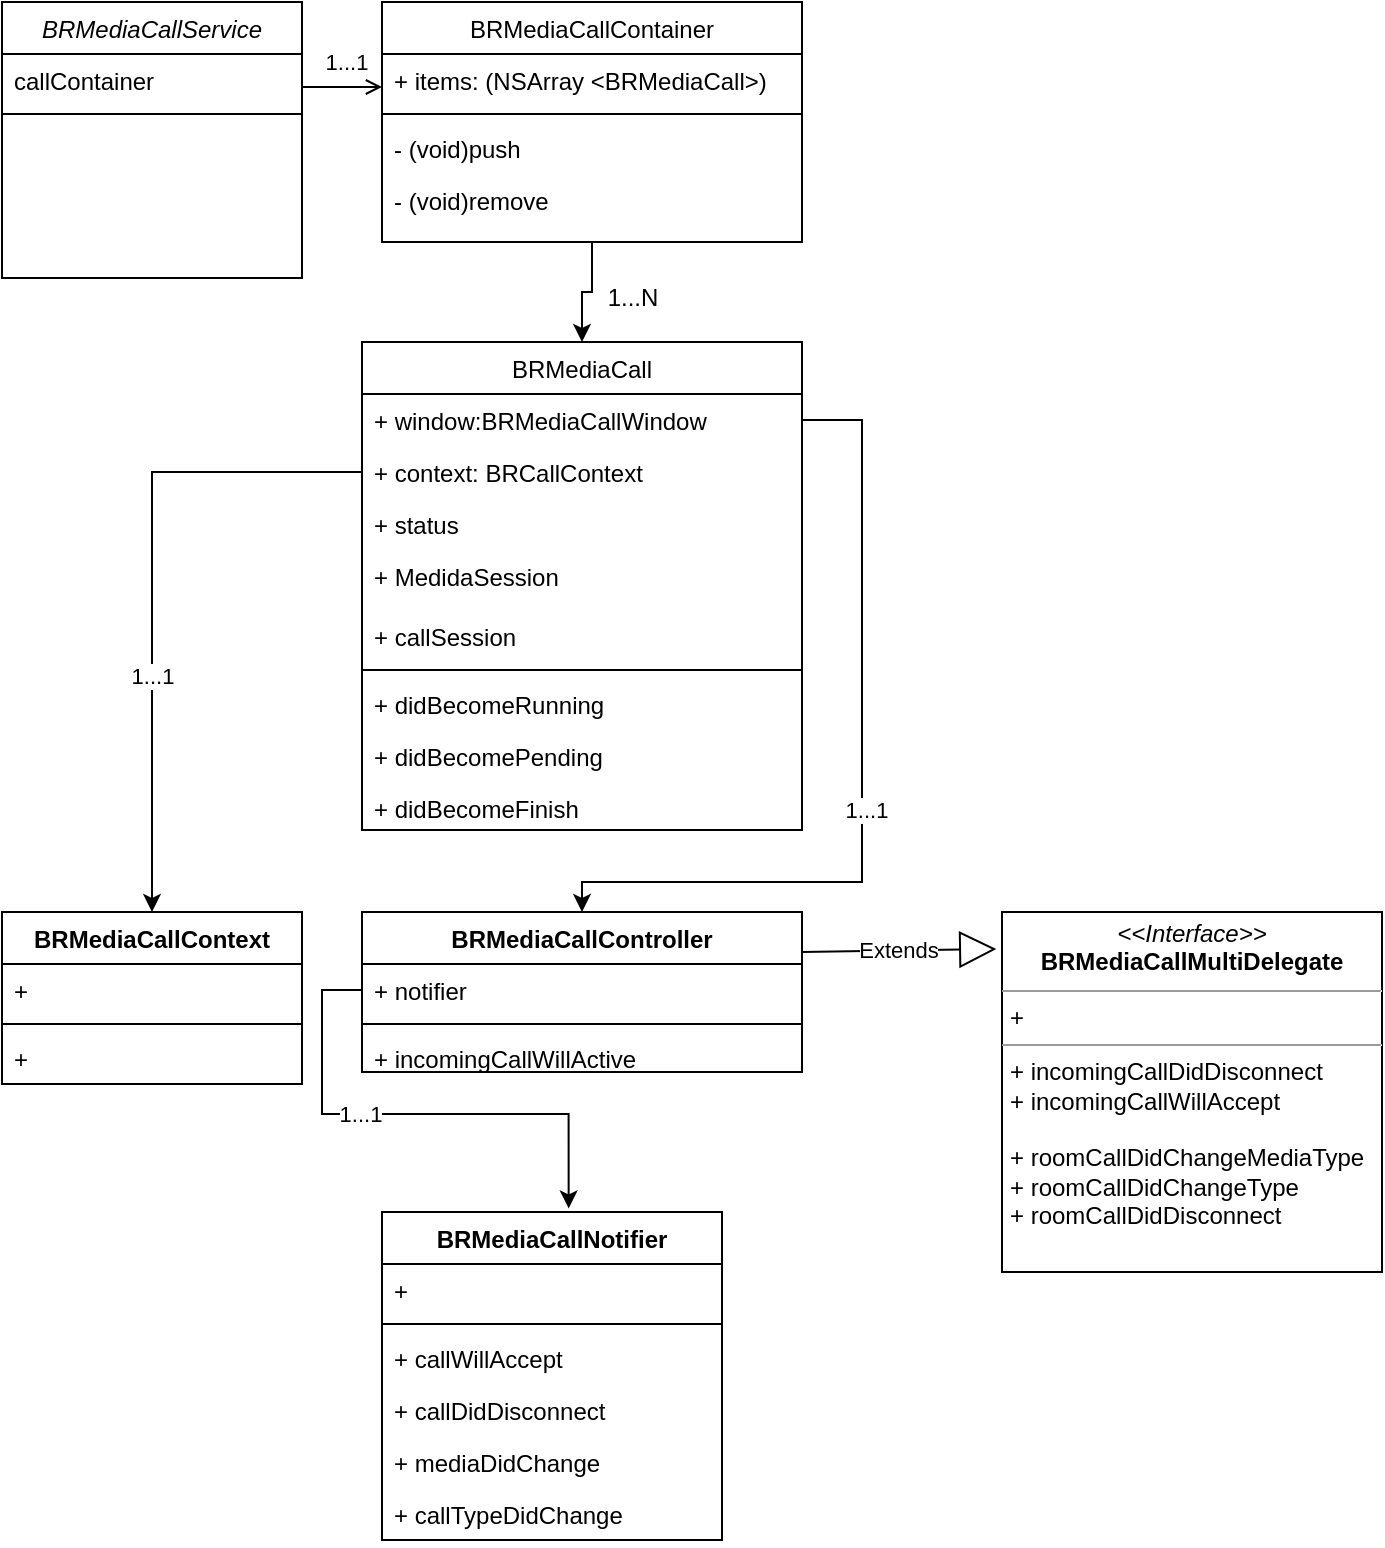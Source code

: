 <mxfile version="18.1.1" type="github">
  <diagram id="C5RBs43oDa-KdzZeNtuy" name="Page-1">
    <mxGraphModel dx="1754" dy="809" grid="1" gridSize="10" guides="1" tooltips="1" connect="1" arrows="1" fold="1" page="1" pageScale="1" pageWidth="827" pageHeight="1169" math="0" shadow="0">
      <root>
        <mxCell id="WIyWlLk6GJQsqaUBKTNV-0" />
        <mxCell id="WIyWlLk6GJQsqaUBKTNV-1" parent="WIyWlLk6GJQsqaUBKTNV-0" />
        <mxCell id="zkfFHV4jXpPFQw0GAbJ--0" value="BRMediaCallService" style="swimlane;fontStyle=2;align=center;verticalAlign=top;childLayout=stackLayout;horizontal=1;startSize=26;horizontalStack=0;resizeParent=1;resizeLast=0;collapsible=1;marginBottom=0;rounded=0;shadow=0;strokeWidth=1;" parent="WIyWlLk6GJQsqaUBKTNV-1" vertex="1">
          <mxGeometry x="20" y="20" width="150" height="138" as="geometry">
            <mxRectangle x="230" y="140" width="160" height="26" as="alternateBounds" />
          </mxGeometry>
        </mxCell>
        <mxCell id="zkfFHV4jXpPFQw0GAbJ--1" value="callContainer" style="text;align=left;verticalAlign=top;spacingLeft=4;spacingRight=4;overflow=hidden;rotatable=0;points=[[0,0.5],[1,0.5]];portConstraint=eastwest;" parent="zkfFHV4jXpPFQw0GAbJ--0" vertex="1">
          <mxGeometry y="26" width="150" height="26" as="geometry" />
        </mxCell>
        <mxCell id="zkfFHV4jXpPFQw0GAbJ--4" value="" style="line;html=1;strokeWidth=1;align=left;verticalAlign=middle;spacingTop=-1;spacingLeft=3;spacingRight=3;rotatable=0;labelPosition=right;points=[];portConstraint=eastwest;" parent="zkfFHV4jXpPFQw0GAbJ--0" vertex="1">
          <mxGeometry y="52" width="150" height="8" as="geometry" />
        </mxCell>
        <mxCell id="2FAIhImoJMRV1DTdRBQq-52" style="edgeStyle=orthogonalEdgeStyle;rounded=0;orthogonalLoop=1;jettySize=auto;html=1;exitX=0;exitY=0.5;exitDx=0;exitDy=0;entryX=0.5;entryY=0;entryDx=0;entryDy=0;" edge="1" parent="WIyWlLk6GJQsqaUBKTNV-1" source="2FAIhImoJMRV1DTdRBQq-13" target="2FAIhImoJMRV1DTdRBQq-48">
          <mxGeometry relative="1" as="geometry">
            <mxPoint x="310" y="230" as="targetPoint" />
          </mxGeometry>
        </mxCell>
        <mxCell id="2FAIhImoJMRV1DTdRBQq-53" value="1...1" style="edgeLabel;html=1;align=center;verticalAlign=middle;resizable=0;points=[];" vertex="1" connectable="0" parent="2FAIhImoJMRV1DTdRBQq-52">
          <mxGeometry x="0.274" relative="1" as="geometry">
            <mxPoint as="offset" />
          </mxGeometry>
        </mxCell>
        <mxCell id="zkfFHV4jXpPFQw0GAbJ--17" value="BRMediaCallContainer" style="swimlane;fontStyle=0;align=center;verticalAlign=top;childLayout=stackLayout;horizontal=1;startSize=26;horizontalStack=0;resizeParent=1;resizeLast=0;collapsible=1;marginBottom=0;rounded=0;shadow=0;strokeWidth=1;" parent="WIyWlLk6GJQsqaUBKTNV-1" vertex="1">
          <mxGeometry x="210" y="20" width="210" height="120" as="geometry">
            <mxRectangle x="430" y="120" width="160" height="26" as="alternateBounds" />
          </mxGeometry>
        </mxCell>
        <mxCell id="2FAIhImoJMRV1DTdRBQq-9" value="+ items: (NSArray &lt;BRMediaCall&gt;)&#xa;" style="text;strokeColor=none;fillColor=none;align=left;verticalAlign=top;spacingLeft=4;spacingRight=4;overflow=hidden;rotatable=0;points=[[0,0.5],[1,0.5]];portConstraint=eastwest;" vertex="1" parent="zkfFHV4jXpPFQw0GAbJ--17">
          <mxGeometry y="26" width="210" height="26" as="geometry" />
        </mxCell>
        <mxCell id="zkfFHV4jXpPFQw0GAbJ--23" value="" style="line;html=1;strokeWidth=1;align=left;verticalAlign=middle;spacingTop=-1;spacingLeft=3;spacingRight=3;rotatable=0;labelPosition=right;points=[];portConstraint=eastwest;" parent="zkfFHV4jXpPFQw0GAbJ--17" vertex="1">
          <mxGeometry y="52" width="210" height="8" as="geometry" />
        </mxCell>
        <mxCell id="zkfFHV4jXpPFQw0GAbJ--18" value="- (void)push" style="text;align=left;verticalAlign=top;spacingLeft=4;spacingRight=4;overflow=hidden;rotatable=0;points=[[0,0.5],[1,0.5]];portConstraint=eastwest;" parent="zkfFHV4jXpPFQw0GAbJ--17" vertex="1">
          <mxGeometry y="60" width="210" height="26" as="geometry" />
        </mxCell>
        <mxCell id="zkfFHV4jXpPFQw0GAbJ--19" value="- (void)remove" style="text;align=left;verticalAlign=top;spacingLeft=4;spacingRight=4;overflow=hidden;rotatable=0;points=[[0,0.5],[1,0.5]];portConstraint=eastwest;rounded=0;shadow=0;html=0;" parent="zkfFHV4jXpPFQw0GAbJ--17" vertex="1">
          <mxGeometry y="86" width="210" height="30" as="geometry" />
        </mxCell>
        <mxCell id="zkfFHV4jXpPFQw0GAbJ--26" value="" style="endArrow=open;shadow=0;strokeWidth=1;rounded=0;endFill=1;edgeStyle=elbowEdgeStyle;elbow=vertical;exitX=0.998;exitY=0.635;exitDx=0;exitDy=0;exitPerimeter=0;" parent="WIyWlLk6GJQsqaUBKTNV-1" source="zkfFHV4jXpPFQw0GAbJ--1" target="zkfFHV4jXpPFQw0GAbJ--17" edge="1">
          <mxGeometry x="0.5" y="41" relative="1" as="geometry">
            <mxPoint x="380" y="192" as="sourcePoint" />
            <mxPoint x="540" y="192" as="targetPoint" />
            <mxPoint x="-40" y="32" as="offset" />
          </mxGeometry>
        </mxCell>
        <mxCell id="2FAIhImoJMRV1DTdRBQq-26" value="1...1" style="edgeLabel;html=1;align=center;verticalAlign=middle;resizable=0;points=[];" vertex="1" connectable="0" parent="zkfFHV4jXpPFQw0GAbJ--26">
          <mxGeometry x="0.1" y="1" relative="1" as="geometry">
            <mxPoint y="-12" as="offset" />
          </mxGeometry>
        </mxCell>
        <mxCell id="2FAIhImoJMRV1DTdRBQq-24" style="edgeStyle=orthogonalEdgeStyle;rounded=0;orthogonalLoop=1;jettySize=auto;html=1;exitX=1;exitY=0.5;exitDx=0;exitDy=0;entryX=0.5;entryY=0;entryDx=0;entryDy=0;" edge="1" parent="WIyWlLk6GJQsqaUBKTNV-1" source="2FAIhImoJMRV1DTdRBQq-12" target="2FAIhImoJMRV1DTdRBQq-16">
          <mxGeometry relative="1" as="geometry">
            <Array as="points">
              <mxPoint x="450" y="229" />
              <mxPoint x="450" y="460" />
              <mxPoint x="310" y="460" />
            </Array>
          </mxGeometry>
        </mxCell>
        <mxCell id="2FAIhImoJMRV1DTdRBQq-28" value="1...1" style="edgeLabel;html=1;align=center;verticalAlign=middle;resizable=0;points=[];" vertex="1" connectable="0" parent="2FAIhImoJMRV1DTdRBQq-24">
          <mxGeometry x="0.083" y="2" relative="1" as="geometry">
            <mxPoint y="-1" as="offset" />
          </mxGeometry>
        </mxCell>
        <mxCell id="2FAIhImoJMRV1DTdRBQq-0" value="BRMediaCall" style="swimlane;fontStyle=0;align=center;verticalAlign=top;childLayout=stackLayout;horizontal=1;startSize=26;horizontalStack=0;resizeParent=1;resizeLast=0;collapsible=1;marginBottom=0;rounded=0;shadow=0;strokeWidth=1;" vertex="1" parent="WIyWlLk6GJQsqaUBKTNV-1">
          <mxGeometry x="200" y="190" width="220" height="244" as="geometry">
            <mxRectangle x="550" y="140" width="160" height="26" as="alternateBounds" />
          </mxGeometry>
        </mxCell>
        <mxCell id="2FAIhImoJMRV1DTdRBQq-12" value="+ window:BRMediaCallWindow" style="text;strokeColor=none;fillColor=none;align=left;verticalAlign=top;spacingLeft=4;spacingRight=4;overflow=hidden;rotatable=0;points=[[0,0.5],[1,0.5]];portConstraint=eastwest;" vertex="1" parent="2FAIhImoJMRV1DTdRBQq-0">
          <mxGeometry y="26" width="220" height="26" as="geometry" />
        </mxCell>
        <mxCell id="2FAIhImoJMRV1DTdRBQq-13" value="+ context: BRCallContext" style="text;strokeColor=none;fillColor=none;align=left;verticalAlign=top;spacingLeft=4;spacingRight=4;overflow=hidden;rotatable=0;points=[[0,0.5],[1,0.5]];portConstraint=eastwest;" vertex="1" parent="2FAIhImoJMRV1DTdRBQq-0">
          <mxGeometry y="52" width="220" height="26" as="geometry" />
        </mxCell>
        <mxCell id="2FAIhImoJMRV1DTdRBQq-14" value="+ status" style="text;strokeColor=none;fillColor=none;align=left;verticalAlign=top;spacingLeft=4;spacingRight=4;overflow=hidden;rotatable=0;points=[[0,0.5],[1,0.5]];portConstraint=eastwest;" vertex="1" parent="2FAIhImoJMRV1DTdRBQq-0">
          <mxGeometry y="78" width="220" height="26" as="geometry" />
        </mxCell>
        <mxCell id="2FAIhImoJMRV1DTdRBQq-35" value="+ MedidaSession" style="text;strokeColor=none;fillColor=none;align=left;verticalAlign=top;spacingLeft=4;spacingRight=4;overflow=hidden;rotatable=0;points=[[0,0.5],[1,0.5]];portConstraint=eastwest;" vertex="1" parent="2FAIhImoJMRV1DTdRBQq-0">
          <mxGeometry y="104" width="220" height="30" as="geometry" />
        </mxCell>
        <mxCell id="2FAIhImoJMRV1DTdRBQq-34" value="+ callSession" style="text;strokeColor=none;fillColor=none;align=left;verticalAlign=top;spacingLeft=4;spacingRight=4;overflow=hidden;rotatable=0;points=[[0,0.5],[1,0.5]];portConstraint=eastwest;" vertex="1" parent="2FAIhImoJMRV1DTdRBQq-0">
          <mxGeometry y="134" width="220" height="26" as="geometry" />
        </mxCell>
        <mxCell id="2FAIhImoJMRV1DTdRBQq-3" value="" style="line;html=1;strokeWidth=1;align=left;verticalAlign=middle;spacingTop=-1;spacingLeft=3;spacingRight=3;rotatable=0;labelPosition=right;points=[];portConstraint=eastwest;" vertex="1" parent="2FAIhImoJMRV1DTdRBQq-0">
          <mxGeometry y="160" width="220" height="8" as="geometry" />
        </mxCell>
        <mxCell id="2FAIhImoJMRV1DTdRBQq-38" value="+ didBecomeRunning" style="text;strokeColor=none;fillColor=none;align=left;verticalAlign=top;spacingLeft=4;spacingRight=4;overflow=hidden;rotatable=0;points=[[0,0.5],[1,0.5]];portConstraint=eastwest;" vertex="1" parent="2FAIhImoJMRV1DTdRBQq-0">
          <mxGeometry y="168" width="220" height="26" as="geometry" />
        </mxCell>
        <mxCell id="2FAIhImoJMRV1DTdRBQq-39" value="+ didBecomePending" style="text;strokeColor=none;fillColor=none;align=left;verticalAlign=top;spacingLeft=4;spacingRight=4;overflow=hidden;rotatable=0;points=[[0,0.5],[1,0.5]];portConstraint=eastwest;" vertex="1" parent="2FAIhImoJMRV1DTdRBQq-0">
          <mxGeometry y="194" width="220" height="26" as="geometry" />
        </mxCell>
        <mxCell id="2FAIhImoJMRV1DTdRBQq-45" value="+ didBecomeFinish" style="text;strokeColor=none;fillColor=none;align=left;verticalAlign=top;spacingLeft=4;spacingRight=4;overflow=hidden;rotatable=0;points=[[0,0.5],[1,0.5]];portConstraint=eastwest;" vertex="1" parent="2FAIhImoJMRV1DTdRBQq-0">
          <mxGeometry y="220" width="220" height="24" as="geometry" />
        </mxCell>
        <mxCell id="2FAIhImoJMRV1DTdRBQq-11" style="edgeStyle=orthogonalEdgeStyle;rounded=0;orthogonalLoop=1;jettySize=auto;html=1;entryX=0.5;entryY=0;entryDx=0;entryDy=0;exitX=0.5;exitY=1;exitDx=0;exitDy=0;" edge="1" parent="WIyWlLk6GJQsqaUBKTNV-1" source="zkfFHV4jXpPFQw0GAbJ--17" target="2FAIhImoJMRV1DTdRBQq-0">
          <mxGeometry relative="1" as="geometry">
            <mxPoint x="380" y="260" as="sourcePoint" />
          </mxGeometry>
        </mxCell>
        <mxCell id="2FAIhImoJMRV1DTdRBQq-60" style="edgeStyle=orthogonalEdgeStyle;rounded=0;orthogonalLoop=1;jettySize=auto;html=1;exitX=0;exitY=0.5;exitDx=0;exitDy=0;entryX=0.549;entryY=-0.011;entryDx=0;entryDy=0;entryPerimeter=0;" edge="1" parent="WIyWlLk6GJQsqaUBKTNV-1" source="2FAIhImoJMRV1DTdRBQq-17" target="2FAIhImoJMRV1DTdRBQq-20">
          <mxGeometry relative="1" as="geometry" />
        </mxCell>
        <mxCell id="2FAIhImoJMRV1DTdRBQq-63" value="1...1" style="edgeLabel;html=1;align=center;verticalAlign=middle;resizable=0;points=[];" vertex="1" connectable="0" parent="2FAIhImoJMRV1DTdRBQq-60">
          <mxGeometry x="-0.199" relative="1" as="geometry">
            <mxPoint as="offset" />
          </mxGeometry>
        </mxCell>
        <mxCell id="2FAIhImoJMRV1DTdRBQq-16" value="BRMediaCallController" style="swimlane;fontStyle=1;align=center;verticalAlign=top;childLayout=stackLayout;horizontal=1;startSize=26;horizontalStack=0;resizeParent=1;resizeParentMax=0;resizeLast=0;collapsible=1;marginBottom=0;" vertex="1" parent="WIyWlLk6GJQsqaUBKTNV-1">
          <mxGeometry x="200" y="475" width="220" height="80" as="geometry" />
        </mxCell>
        <mxCell id="2FAIhImoJMRV1DTdRBQq-17" value="+ notifier" style="text;strokeColor=none;fillColor=none;align=left;verticalAlign=top;spacingLeft=4;spacingRight=4;overflow=hidden;rotatable=0;points=[[0,0.5],[1,0.5]];portConstraint=eastwest;" vertex="1" parent="2FAIhImoJMRV1DTdRBQq-16">
          <mxGeometry y="26" width="220" height="26" as="geometry" />
        </mxCell>
        <mxCell id="2FAIhImoJMRV1DTdRBQq-18" value="" style="line;strokeWidth=1;fillColor=none;align=left;verticalAlign=middle;spacingTop=-1;spacingLeft=3;spacingRight=3;rotatable=0;labelPosition=right;points=[];portConstraint=eastwest;" vertex="1" parent="2FAIhImoJMRV1DTdRBQq-16">
          <mxGeometry y="52" width="220" height="8" as="geometry" />
        </mxCell>
        <mxCell id="2FAIhImoJMRV1DTdRBQq-37" value="+ incomingCallWillActive" style="text;strokeColor=none;fillColor=none;align=left;verticalAlign=top;spacingLeft=4;spacingRight=4;overflow=hidden;rotatable=0;points=[[0,0.5],[1,0.5]];portConstraint=eastwest;" vertex="1" parent="2FAIhImoJMRV1DTdRBQq-16">
          <mxGeometry y="60" width="220" height="20" as="geometry" />
        </mxCell>
        <mxCell id="2FAIhImoJMRV1DTdRBQq-20" value="BRMediaCallNotifier" style="swimlane;fontStyle=1;align=center;verticalAlign=top;childLayout=stackLayout;horizontal=1;startSize=26;horizontalStack=0;resizeParent=1;resizeParentMax=0;resizeLast=0;collapsible=1;marginBottom=0;" vertex="1" parent="WIyWlLk6GJQsqaUBKTNV-1">
          <mxGeometry x="210" y="625" width="170" height="164" as="geometry" />
        </mxCell>
        <mxCell id="2FAIhImoJMRV1DTdRBQq-21" value="+ " style="text;strokeColor=none;fillColor=none;align=left;verticalAlign=top;spacingLeft=4;spacingRight=4;overflow=hidden;rotatable=0;points=[[0,0.5],[1,0.5]];portConstraint=eastwest;" vertex="1" parent="2FAIhImoJMRV1DTdRBQq-20">
          <mxGeometry y="26" width="170" height="26" as="geometry" />
        </mxCell>
        <mxCell id="2FAIhImoJMRV1DTdRBQq-22" value="" style="line;strokeWidth=1;fillColor=none;align=left;verticalAlign=middle;spacingTop=-1;spacingLeft=3;spacingRight=3;rotatable=0;labelPosition=right;points=[];portConstraint=eastwest;" vertex="1" parent="2FAIhImoJMRV1DTdRBQq-20">
          <mxGeometry y="52" width="170" height="8" as="geometry" />
        </mxCell>
        <mxCell id="2FAIhImoJMRV1DTdRBQq-29" value="+ callWillAccept" style="text;strokeColor=none;fillColor=none;align=left;verticalAlign=top;spacingLeft=4;spacingRight=4;overflow=hidden;rotatable=0;points=[[0,0.5],[1,0.5]];portConstraint=eastwest;" vertex="1" parent="2FAIhImoJMRV1DTdRBQq-20">
          <mxGeometry y="60" width="170" height="26" as="geometry" />
        </mxCell>
        <mxCell id="2FAIhImoJMRV1DTdRBQq-23" value="+ callDidDisconnect" style="text;strokeColor=none;fillColor=none;align=left;verticalAlign=top;spacingLeft=4;spacingRight=4;overflow=hidden;rotatable=0;points=[[0,0.5],[1,0.5]];portConstraint=eastwest;" vertex="1" parent="2FAIhImoJMRV1DTdRBQq-20">
          <mxGeometry y="86" width="170" height="26" as="geometry" />
        </mxCell>
        <mxCell id="2FAIhImoJMRV1DTdRBQq-30" value="+ mediaDidChange" style="text;strokeColor=none;fillColor=none;align=left;verticalAlign=top;spacingLeft=4;spacingRight=4;overflow=hidden;rotatable=0;points=[[0,0.5],[1,0.5]];portConstraint=eastwest;" vertex="1" parent="2FAIhImoJMRV1DTdRBQq-20">
          <mxGeometry y="112" width="170" height="26" as="geometry" />
        </mxCell>
        <mxCell id="2FAIhImoJMRV1DTdRBQq-31" value="+ callTypeDidChange" style="text;strokeColor=none;fillColor=none;align=left;verticalAlign=top;spacingLeft=4;spacingRight=4;overflow=hidden;rotatable=0;points=[[0,0.5],[1,0.5]];portConstraint=eastwest;" vertex="1" parent="2FAIhImoJMRV1DTdRBQq-20">
          <mxGeometry y="138" width="170" height="26" as="geometry" />
        </mxCell>
        <mxCell id="2FAIhImoJMRV1DTdRBQq-48" value="BRMediaCallContext" style="swimlane;fontStyle=1;align=center;verticalAlign=top;childLayout=stackLayout;horizontal=1;startSize=26;horizontalStack=0;resizeParent=1;resizeParentMax=0;resizeLast=0;collapsible=1;marginBottom=0;" vertex="1" parent="WIyWlLk6GJQsqaUBKTNV-1">
          <mxGeometry x="20" y="475" width="150" height="86" as="geometry" />
        </mxCell>
        <mxCell id="2FAIhImoJMRV1DTdRBQq-49" value="+ " style="text;strokeColor=none;fillColor=none;align=left;verticalAlign=top;spacingLeft=4;spacingRight=4;overflow=hidden;rotatable=0;points=[[0,0.5],[1,0.5]];portConstraint=eastwest;" vertex="1" parent="2FAIhImoJMRV1DTdRBQq-48">
          <mxGeometry y="26" width="150" height="26" as="geometry" />
        </mxCell>
        <mxCell id="2FAIhImoJMRV1DTdRBQq-50" value="" style="line;strokeWidth=1;fillColor=none;align=left;verticalAlign=middle;spacingTop=-1;spacingLeft=3;spacingRight=3;rotatable=0;labelPosition=right;points=[];portConstraint=eastwest;" vertex="1" parent="2FAIhImoJMRV1DTdRBQq-48">
          <mxGeometry y="52" width="150" height="8" as="geometry" />
        </mxCell>
        <mxCell id="2FAIhImoJMRV1DTdRBQq-51" value="+ " style="text;strokeColor=none;fillColor=none;align=left;verticalAlign=top;spacingLeft=4;spacingRight=4;overflow=hidden;rotatable=0;points=[[0,0.5],[1,0.5]];portConstraint=eastwest;" vertex="1" parent="2FAIhImoJMRV1DTdRBQq-48">
          <mxGeometry y="60" width="150" height="26" as="geometry" />
        </mxCell>
        <mxCell id="2FAIhImoJMRV1DTdRBQq-56" value="&lt;p style=&quot;margin:0px;margin-top:4px;text-align:center;&quot;&gt;&lt;i&gt;&amp;lt;&amp;lt;Interface&amp;gt;&amp;gt;&lt;/i&gt;&lt;br&gt;&lt;b&gt;BRMediaCallMultiDelegate&lt;/b&gt;&lt;/p&gt;&lt;hr size=&quot;1&quot;&gt;&lt;p style=&quot;margin:0px;margin-left:4px;&quot;&gt;+&amp;nbsp;&lt;br&gt;&lt;/p&gt;&lt;hr size=&quot;1&quot;&gt;&lt;p style=&quot;margin:0px;margin-left:4px;&quot;&gt;+ incomingCallDidDisconnect&lt;br&gt;&lt;/p&gt;&lt;p style=&quot;margin:0px;margin-left:4px;&quot;&gt;+ incomingCallWillAccept&lt;/p&gt;&lt;p style=&quot;margin:0px;margin-left:4px;&quot;&gt;&lt;br&gt;&lt;/p&gt;&lt;p style=&quot;margin:0px;margin-left:4px;&quot;&gt;+ roomCallDidChangeMediaType&lt;/p&gt;&lt;p style=&quot;margin:0px;margin-left:4px;&quot;&gt;+ roomCallDidChangeType&lt;/p&gt;&lt;p style=&quot;margin:0px;margin-left:4px;&quot;&gt;+ roomCallDidDisconnect&lt;/p&gt;" style="verticalAlign=top;align=left;overflow=fill;fontSize=12;fontFamily=Helvetica;html=1;" vertex="1" parent="WIyWlLk6GJQsqaUBKTNV-1">
          <mxGeometry x="520" y="475" width="190" height="180" as="geometry" />
        </mxCell>
        <mxCell id="2FAIhImoJMRV1DTdRBQq-58" value="Extends" style="endArrow=block;endSize=16;endFill=0;html=1;rounded=0;exitX=1;exitY=0.25;exitDx=0;exitDy=0;entryX=-0.015;entryY=0.103;entryDx=0;entryDy=0;entryPerimeter=0;" edge="1" parent="WIyWlLk6GJQsqaUBKTNV-1" source="2FAIhImoJMRV1DTdRBQq-16" target="2FAIhImoJMRV1DTdRBQq-56">
          <mxGeometry width="160" relative="1" as="geometry">
            <mxPoint x="820" y="517.94" as="sourcePoint" />
            <mxPoint x="980" y="517.94" as="targetPoint" />
          </mxGeometry>
        </mxCell>
        <mxCell id="2FAIhImoJMRV1DTdRBQq-27" value="1...N" style="text;html=1;align=center;verticalAlign=middle;resizable=0;points=[];autosize=1;strokeColor=none;fillColor=none;" vertex="1" parent="WIyWlLk6GJQsqaUBKTNV-1">
          <mxGeometry x="230" y="158" width="210" height="20" as="geometry" />
        </mxCell>
      </root>
    </mxGraphModel>
  </diagram>
</mxfile>
